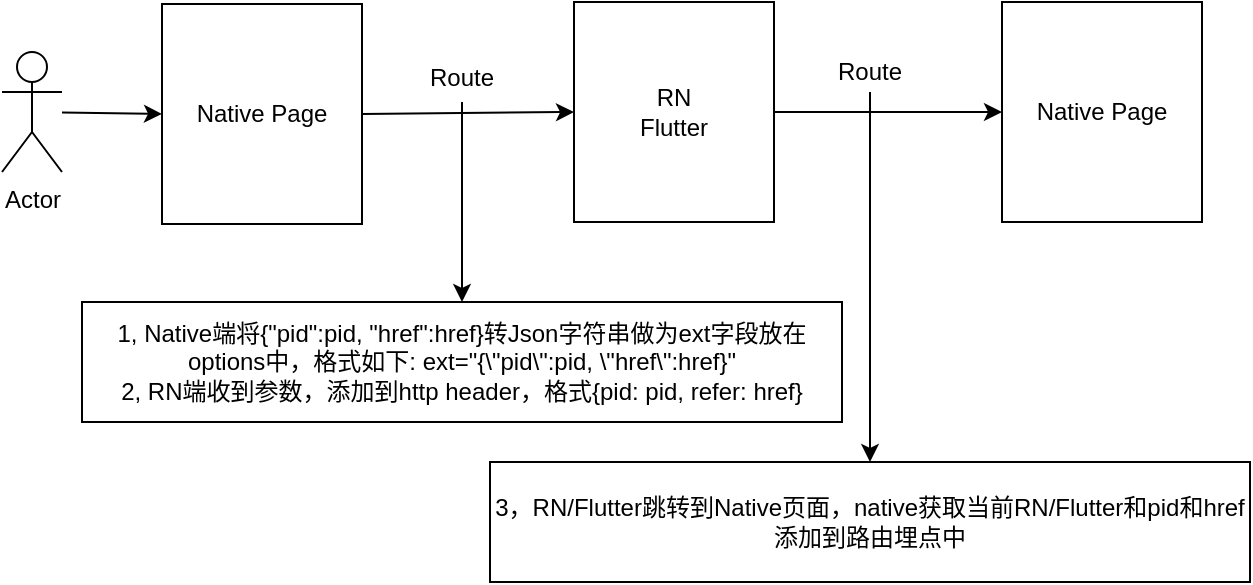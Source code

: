 <mxfile version="13.8.0" type="github">
  <diagram id="-QLBXsN8KKYSgsaxOuy0" name="Page-1">
    <mxGraphModel dx="1426" dy="714" grid="1" gridSize="10" guides="1" tooltips="1" connect="1" arrows="1" fold="1" page="1" pageScale="1" pageWidth="827" pageHeight="1169" math="0" shadow="0">
      <root>
        <mxCell id="0" />
        <mxCell id="1" parent="0" />
        <mxCell id="aVjjnwzVcJl4k6f1_9p4-2" value="Actor" style="shape=umlActor;verticalLabelPosition=bottom;verticalAlign=top;html=1;outlineConnect=0;" vertex="1" parent="1">
          <mxGeometry x="80" y="255" width="30" height="60" as="geometry" />
        </mxCell>
        <mxCell id="aVjjnwzVcJl4k6f1_9p4-3" value="Native Page" style="rounded=0;whiteSpace=wrap;html=1;" vertex="1" parent="1">
          <mxGeometry x="160" y="231" width="100" height="110" as="geometry" />
        </mxCell>
        <mxCell id="aVjjnwzVcJl4k6f1_9p4-4" value="RN&lt;br&gt;Flutter" style="rounded=0;whiteSpace=wrap;html=1;" vertex="1" parent="1">
          <mxGeometry x="366" y="230" width="100" height="110" as="geometry" />
        </mxCell>
        <mxCell id="aVjjnwzVcJl4k6f1_9p4-5" value="Native Page" style="rounded=0;whiteSpace=wrap;html=1;" vertex="1" parent="1">
          <mxGeometry x="580" y="230" width="100" height="110" as="geometry" />
        </mxCell>
        <mxCell id="aVjjnwzVcJl4k6f1_9p4-6" value="" style="endArrow=classic;html=1;entryX=0;entryY=0.5;entryDx=0;entryDy=0;" edge="1" parent="1" source="aVjjnwzVcJl4k6f1_9p4-2" target="aVjjnwzVcJl4k6f1_9p4-3">
          <mxGeometry width="50" height="50" relative="1" as="geometry">
            <mxPoint x="80" y="310" as="sourcePoint" />
            <mxPoint x="130" y="260" as="targetPoint" />
          </mxGeometry>
        </mxCell>
        <mxCell id="aVjjnwzVcJl4k6f1_9p4-7" value="" style="endArrow=classic;html=1;entryX=0;entryY=0.5;entryDx=0;entryDy=0;exitX=1;exitY=0.5;exitDx=0;exitDy=0;" edge="1" parent="1" source="aVjjnwzVcJl4k6f1_9p4-3" target="aVjjnwzVcJl4k6f1_9p4-4">
          <mxGeometry width="50" height="50" relative="1" as="geometry">
            <mxPoint x="260" y="280" as="sourcePoint" />
            <mxPoint x="310" y="280" as="targetPoint" />
          </mxGeometry>
        </mxCell>
        <mxCell id="aVjjnwzVcJl4k6f1_9p4-8" value="" style="endArrow=classic;html=1;exitX=1;exitY=0.5;exitDx=0;exitDy=0;" edge="1" parent="1" source="aVjjnwzVcJl4k6f1_9p4-4" target="aVjjnwzVcJl4k6f1_9p4-5">
          <mxGeometry width="50" height="50" relative="1" as="geometry">
            <mxPoint x="436" y="280" as="sourcePoint" />
            <mxPoint x="486" y="280" as="targetPoint" />
          </mxGeometry>
        </mxCell>
        <mxCell id="aVjjnwzVcJl4k6f1_9p4-10" value="Route" style="text;html=1;strokeColor=none;fillColor=none;align=center;verticalAlign=middle;whiteSpace=wrap;rounded=0;" vertex="1" parent="1">
          <mxGeometry x="290" y="255" width="40" height="25" as="geometry" />
        </mxCell>
        <mxCell id="aVjjnwzVcJl4k6f1_9p4-11" value="Route" style="text;html=1;strokeColor=none;fillColor=none;align=center;verticalAlign=middle;whiteSpace=wrap;rounded=0;" vertex="1" parent="1">
          <mxGeometry x="494" y="255" width="40" height="20" as="geometry" />
        </mxCell>
        <mxCell id="aVjjnwzVcJl4k6f1_9p4-13" value="1, Native端将{&quot;pid&quot;:pid, &quot;href&quot;:href}转Json字符串做为ext字段放在options中，格式如下: ext=&quot;{\&quot;pid\&quot;:pid, \&quot;href\&quot;:href}&quot;&lt;br&gt;2, RN端收到参数，添加到http header，格式{pid: pid, refer: href}" style="rounded=0;whiteSpace=wrap;html=1;" vertex="1" parent="1">
          <mxGeometry x="120" y="380" width="380" height="60" as="geometry" />
        </mxCell>
        <mxCell id="aVjjnwzVcJl4k6f1_9p4-16" value="" style="endArrow=classic;html=1;" edge="1" parent="1" source="aVjjnwzVcJl4k6f1_9p4-10" target="aVjjnwzVcJl4k6f1_9p4-13">
          <mxGeometry width="50" height="50" relative="1" as="geometry">
            <mxPoint x="290" y="320" as="sourcePoint" />
            <mxPoint x="340" y="270" as="targetPoint" />
          </mxGeometry>
        </mxCell>
        <mxCell id="aVjjnwzVcJl4k6f1_9p4-17" value="" style="endArrow=classic;html=1;entryX=0.5;entryY=0;entryDx=0;entryDy=0;exitX=0.5;exitY=1;exitDx=0;exitDy=0;" edge="1" parent="1" source="aVjjnwzVcJl4k6f1_9p4-11" target="aVjjnwzVcJl4k6f1_9p4-18">
          <mxGeometry width="50" height="50" relative="1" as="geometry">
            <mxPoint x="513.41" y="290" as="sourcePoint" />
            <mxPoint x="513.912" y="460" as="targetPoint" />
          </mxGeometry>
        </mxCell>
        <mxCell id="aVjjnwzVcJl4k6f1_9p4-18" value="3，RN/Flutter跳转到Native页面，native获取当前RN/Flutter和pid和href添加到路由埋点中" style="rounded=0;whiteSpace=wrap;html=1;" vertex="1" parent="1">
          <mxGeometry x="324" y="460" width="380" height="60" as="geometry" />
        </mxCell>
      </root>
    </mxGraphModel>
  </diagram>
</mxfile>
